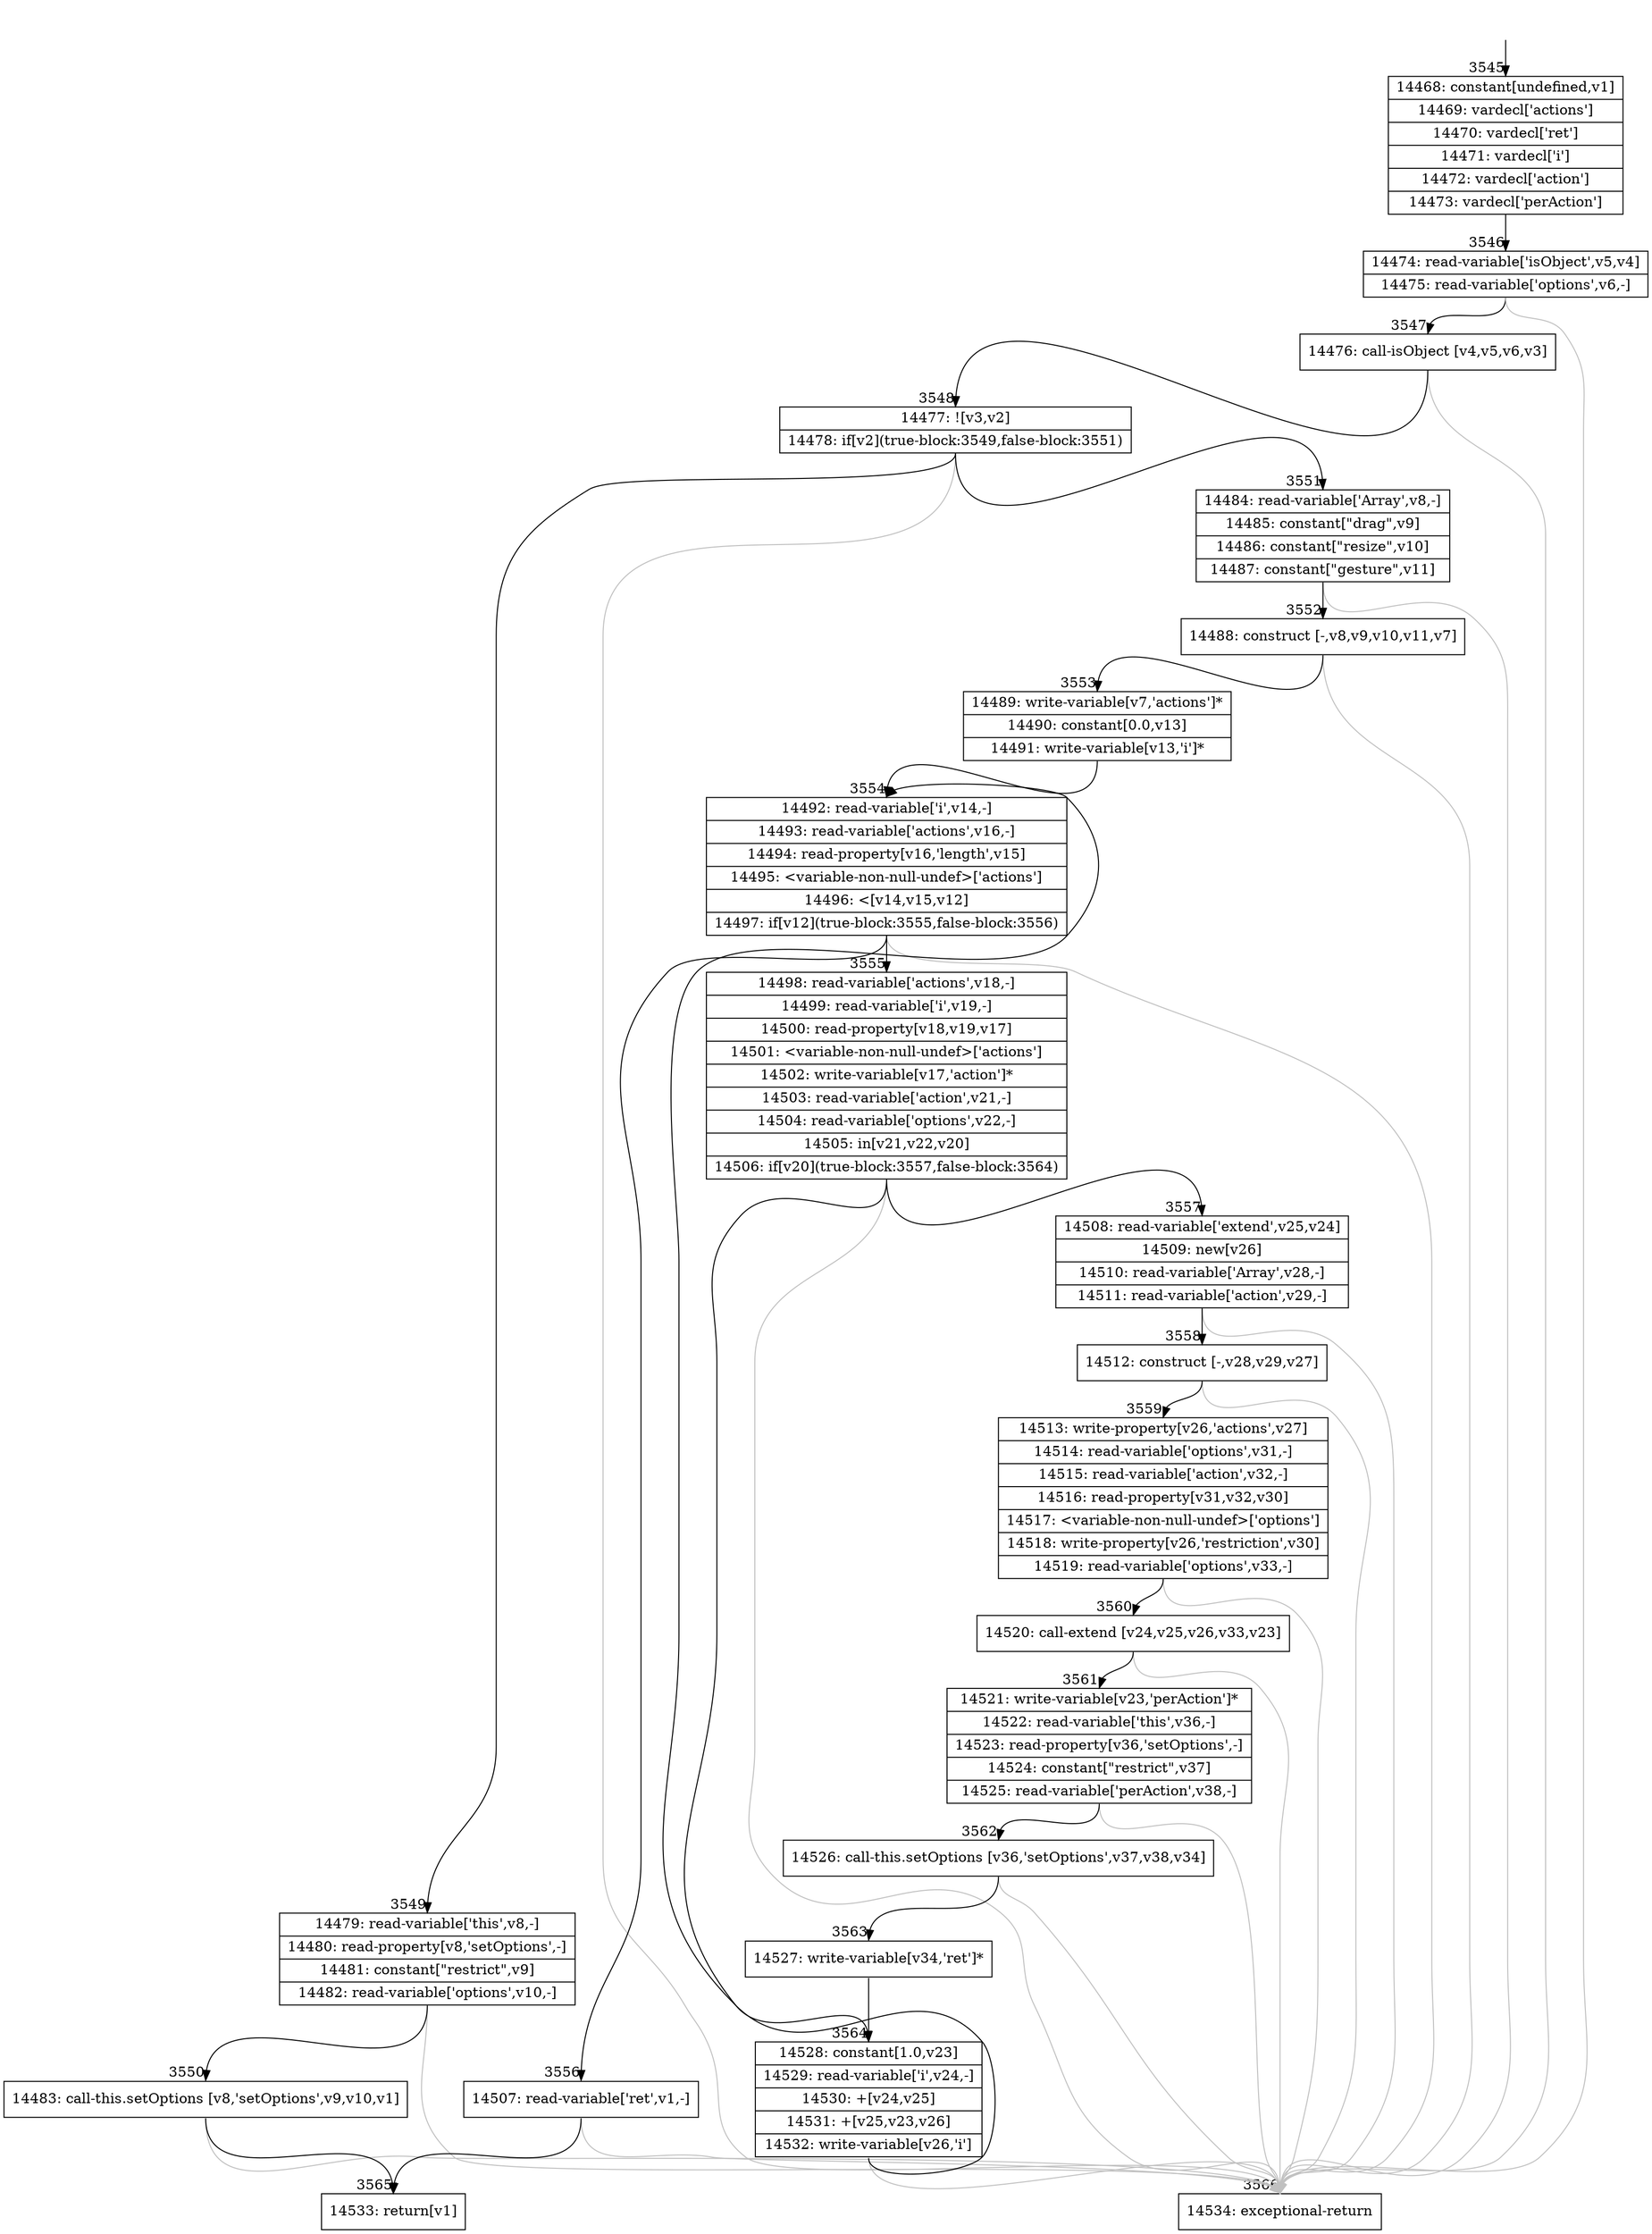 digraph {
rankdir="TD"
BB_entry152[shape=none,label=""];
BB_entry152 -> BB3545 [tailport=s, headport=n, headlabel="    3545"]
BB3545 [shape=record label="{14468: constant[undefined,v1]|14469: vardecl['actions']|14470: vardecl['ret']|14471: vardecl['i']|14472: vardecl['action']|14473: vardecl['perAction']}" ] 
BB3545 -> BB3546 [tailport=s, headport=n, headlabel="      3546"]
BB3546 [shape=record label="{14474: read-variable['isObject',v5,v4]|14475: read-variable['options',v6,-]}" ] 
BB3546 -> BB3547 [tailport=s, headport=n, headlabel="      3547"]
BB3546 -> BB3566 [tailport=s, headport=n, color=gray, headlabel="      3566"]
BB3547 [shape=record label="{14476: call-isObject [v4,v5,v6,v3]}" ] 
BB3547 -> BB3548 [tailport=s, headport=n, headlabel="      3548"]
BB3547 -> BB3566 [tailport=s, headport=n, color=gray]
BB3548 [shape=record label="{14477: ![v3,v2]|14478: if[v2](true-block:3549,false-block:3551)}" ] 
BB3548 -> BB3549 [tailport=s, headport=n, headlabel="      3549"]
BB3548 -> BB3551 [tailport=s, headport=n, headlabel="      3551"]
BB3548 -> BB3566 [tailport=s, headport=n, color=gray]
BB3549 [shape=record label="{14479: read-variable['this',v8,-]|14480: read-property[v8,'setOptions',-]|14481: constant[\"restrict\",v9]|14482: read-variable['options',v10,-]}" ] 
BB3549 -> BB3550 [tailport=s, headport=n, headlabel="      3550"]
BB3549 -> BB3566 [tailport=s, headport=n, color=gray]
BB3550 [shape=record label="{14483: call-this.setOptions [v8,'setOptions',v9,v10,v1]}" ] 
BB3550 -> BB3565 [tailport=s, headport=n, headlabel="      3565"]
BB3550 -> BB3566 [tailport=s, headport=n, color=gray]
BB3551 [shape=record label="{14484: read-variable['Array',v8,-]|14485: constant[\"drag\",v9]|14486: constant[\"resize\",v10]|14487: constant[\"gesture\",v11]}" ] 
BB3551 -> BB3552 [tailport=s, headport=n, headlabel="      3552"]
BB3551 -> BB3566 [tailport=s, headport=n, color=gray]
BB3552 [shape=record label="{14488: construct [-,v8,v9,v10,v11,v7]}" ] 
BB3552 -> BB3553 [tailport=s, headport=n, headlabel="      3553"]
BB3552 -> BB3566 [tailport=s, headport=n, color=gray]
BB3553 [shape=record label="{14489: write-variable[v7,'actions']*|14490: constant[0.0,v13]|14491: write-variable[v13,'i']*}" ] 
BB3553 -> BB3554 [tailport=s, headport=n, headlabel="      3554"]
BB3554 [shape=record label="{14492: read-variable['i',v14,-]|14493: read-variable['actions',v16,-]|14494: read-property[v16,'length',v15]|14495: \<variable-non-null-undef\>['actions']|14496: \<[v14,v15,v12]|14497: if[v12](true-block:3555,false-block:3556)}" ] 
BB3554 -> BB3555 [tailport=s, headport=n, headlabel="      3555"]
BB3554 -> BB3556 [tailport=s, headport=n, headlabel="      3556"]
BB3554 -> BB3566 [tailport=s, headport=n, color=gray]
BB3555 [shape=record label="{14498: read-variable['actions',v18,-]|14499: read-variable['i',v19,-]|14500: read-property[v18,v19,v17]|14501: \<variable-non-null-undef\>['actions']|14502: write-variable[v17,'action']*|14503: read-variable['action',v21,-]|14504: read-variable['options',v22,-]|14505: in[v21,v22,v20]|14506: if[v20](true-block:3557,false-block:3564)}" ] 
BB3555 -> BB3557 [tailport=s, headport=n, headlabel="      3557"]
BB3555 -> BB3564 [tailport=s, headport=n, headlabel="      3564"]
BB3555 -> BB3566 [tailport=s, headport=n, color=gray]
BB3556 [shape=record label="{14507: read-variable['ret',v1,-]}" ] 
BB3556 -> BB3565 [tailport=s, headport=n]
BB3556 -> BB3566 [tailport=s, headport=n, color=gray]
BB3557 [shape=record label="{14508: read-variable['extend',v25,v24]|14509: new[v26]|14510: read-variable['Array',v28,-]|14511: read-variable['action',v29,-]}" ] 
BB3557 -> BB3558 [tailport=s, headport=n, headlabel="      3558"]
BB3557 -> BB3566 [tailport=s, headport=n, color=gray]
BB3558 [shape=record label="{14512: construct [-,v28,v29,v27]}" ] 
BB3558 -> BB3559 [tailport=s, headport=n, headlabel="      3559"]
BB3558 -> BB3566 [tailport=s, headport=n, color=gray]
BB3559 [shape=record label="{14513: write-property[v26,'actions',v27]|14514: read-variable['options',v31,-]|14515: read-variable['action',v32,-]|14516: read-property[v31,v32,v30]|14517: \<variable-non-null-undef\>['options']|14518: write-property[v26,'restriction',v30]|14519: read-variable['options',v33,-]}" ] 
BB3559 -> BB3560 [tailport=s, headport=n, headlabel="      3560"]
BB3559 -> BB3566 [tailport=s, headport=n, color=gray]
BB3560 [shape=record label="{14520: call-extend [v24,v25,v26,v33,v23]}" ] 
BB3560 -> BB3561 [tailport=s, headport=n, headlabel="      3561"]
BB3560 -> BB3566 [tailport=s, headport=n, color=gray]
BB3561 [shape=record label="{14521: write-variable[v23,'perAction']*|14522: read-variable['this',v36,-]|14523: read-property[v36,'setOptions',-]|14524: constant[\"restrict\",v37]|14525: read-variable['perAction',v38,-]}" ] 
BB3561 -> BB3562 [tailport=s, headport=n, headlabel="      3562"]
BB3561 -> BB3566 [tailport=s, headport=n, color=gray]
BB3562 [shape=record label="{14526: call-this.setOptions [v36,'setOptions',v37,v38,v34]}" ] 
BB3562 -> BB3563 [tailport=s, headport=n, headlabel="      3563"]
BB3562 -> BB3566 [tailport=s, headport=n, color=gray]
BB3563 [shape=record label="{14527: write-variable[v34,'ret']*}" ] 
BB3563 -> BB3564 [tailport=s, headport=n]
BB3564 [shape=record label="{14528: constant[1.0,v23]|14529: read-variable['i',v24,-]|14530: +[v24,v25]|14531: +[v25,v23,v26]|14532: write-variable[v26,'i']}" ] 
BB3564 -> BB3554 [tailport=s, headport=n]
BB3564 -> BB3566 [tailport=s, headport=n, color=gray]
BB3565 [shape=record label="{14533: return[v1]}" ] 
BB3566 [shape=record label="{14534: exceptional-return}" ] 
//#$~ 4776
}
